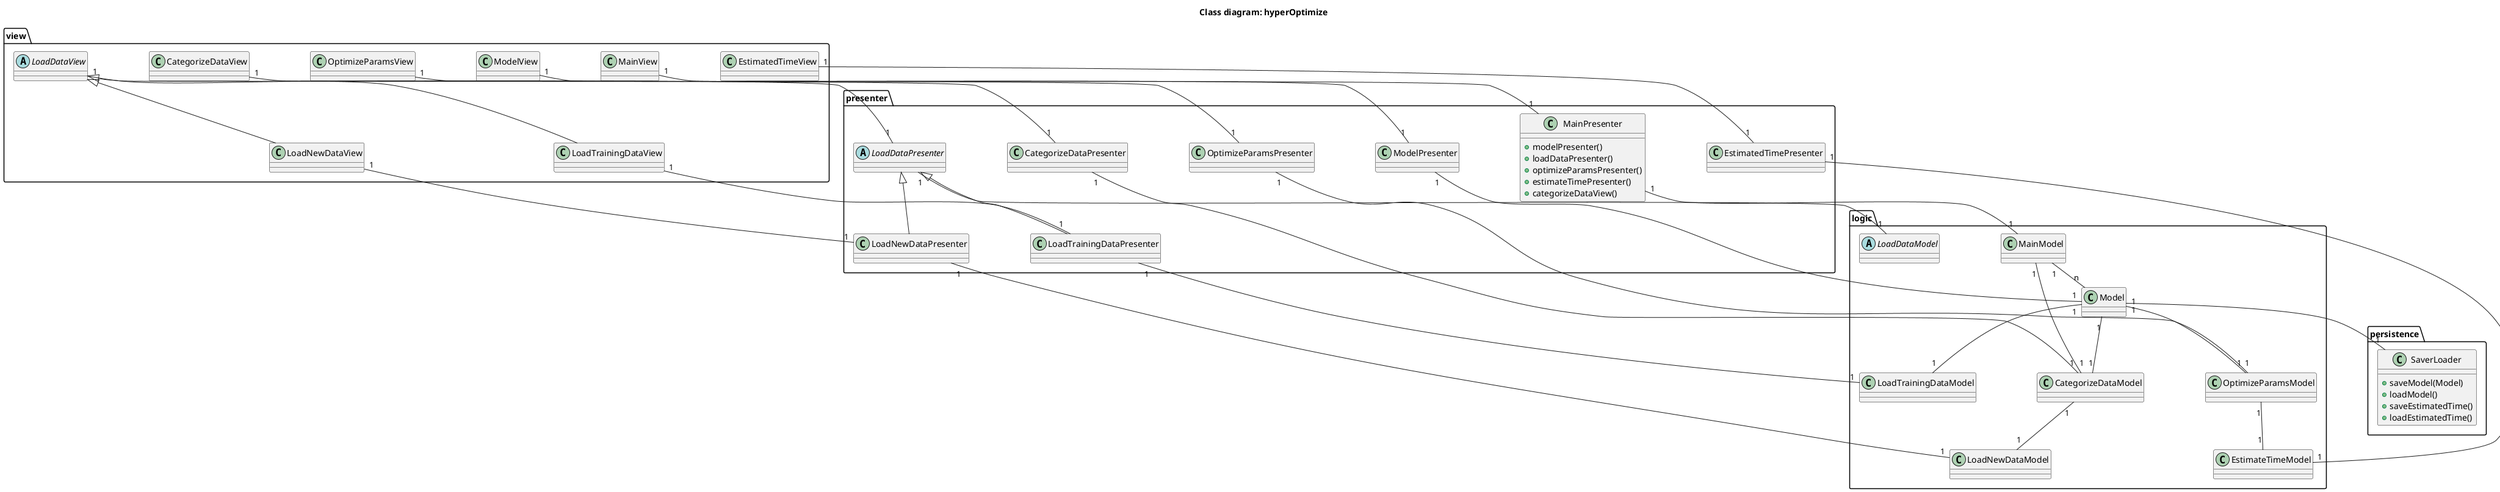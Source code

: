 @startuml

skinparam nodesep 100
skinparam ranksep 40

title Class diagram: hyperOptimize

/' Define the class details'/

package view {
    class MainView
    class ModelView
    abstract class LoadDataView
        class LoadTrainingDataView
        class LoadNewDataView
    class OptimizeParamsView
    class EstimatedTimeView
    class CategorizeDataView
}

package presenter {
    class MainPresenter{
    + modelPresenter()
    + loadDataPresenter()
    + optimizeParamsPresenter()
    + estimateTimePresenter()
    + categorizeDataView()
    }
    class ModelPresenter
   abstract class LoadDataPresenter
        class LoadTrainingDataPresenter
        class LoadNewDataPresenter
    class OptimizeParamsPresenter
    class EstimatedTimePresenter
    class CategorizeDataPresenter
}

package logic {
    class MainModel
    class Model
    abstract class LoadDataModel
        class LoadTrainingDataModel
        class LoadNewDataModel
    class OptimizeParamsModel
    class EstimateTimeModel
    class CategorizeDataModel
}

package persistence {
    class SaverLoader {
        + saveModel(Model)
        + loadModel()
        + saveEstimatedTime()
        + loadEstimatedTime()
    }

}


/' Define relations'/

/' View'/
LoadDataView <|-- LoadTrainingDataView
LoadDataView <|-- LoadNewDataView

/' Presenter'/
LoadDataPresenter <|-- LoadTrainingDataPresenter
LoadDataPresenter <|-- LoadNewDataPresenter

MainView "1" -- "1" MainPresenter
ModelView "1" -- "1" ModelPresenter
LoadDataView "1" -- "1" LoadDataPresenter
LoadTrainingDataView "1" -- "1" LoadTrainingDataPresenter
LoadNewDataView "1" -- "1" LoadNewDataPresenter
OptimizeParamsView "1" -- "1" OptimizeParamsPresenter
EstimatedTimeView "1" -- "1" EstimatedTimePresenter
CategorizeDataView "1" -- "1" CategorizeDataPresenter

/' Presenter - Model'/
MainPresenter "1" -- "1" MainModel
ModelPresenter "1" -- "1" Model
LoadDataPresenter "1" -- "1" LoadDataModel
LoadTrainingDataPresenter "1" -- "1" LoadTrainingDataModel
LoadNewDataPresenter "1" -- "1" LoadNewDataModel
OptimizeParamsPresenter "1" -- "1" OptimizeParamsModel
EstimatedTimePresenter "1" -- "1" EstimateTimeModel
CategorizeDataPresenter "1" -- "1" CategorizeDataModel

/' Model'/
MainModel "1" -- "n" Model
MainModel "1" -- "1" CategorizeDataModel
Model "1" -- "1" LoadTrainingDataModel
Model "1" -- "1" CategorizeDataModel
Model "1" -- "1" OptimizeParamsModel
OptimizeParamsModel "1" -- "1" EstimateTimeModel
CategorizeDataModel "1" -- "1" LoadNewDataModel


/' Model - Presenter'/
Model "1" -- "1" SaverLoader

@enduml
